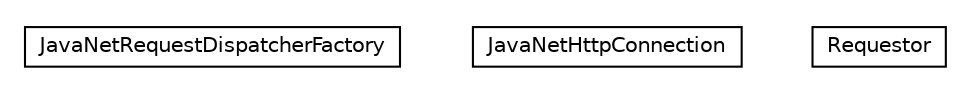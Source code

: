 #!/usr/local/bin/dot
#
# Class diagram 
# Generated by UMLGraph version R5_6-24-gf6e263 (http://www.umlgraph.org/)
#

digraph G {
	edge [fontname="Helvetica",fontsize=10,labelfontname="Helvetica",labelfontsize=10];
	node [fontname="Helvetica",fontsize=10,shape=plaintext];
	nodesep=0.25;
	ranksep=0.5;
	// io.reinert.requestor.java.net.JavaNetRequestDispatcherFactory
	c6319 [label=<<table title="io.reinert.requestor.java.net.JavaNetRequestDispatcherFactory" border="0" cellborder="1" cellspacing="0" cellpadding="2" port="p" href="./JavaNetRequestDispatcherFactory.html">
		<tr><td><table border="0" cellspacing="0" cellpadding="1">
<tr><td align="center" balign="center"> JavaNetRequestDispatcherFactory </td></tr>
		</table></td></tr>
		</table>>, URL="./JavaNetRequestDispatcherFactory.html", fontname="Helvetica", fontcolor="black", fontsize=10.0];
	// io.reinert.requestor.java.net.JavaNetHttpConnection
	c6320 [label=<<table title="io.reinert.requestor.java.net.JavaNetHttpConnection" border="0" cellborder="1" cellspacing="0" cellpadding="2" port="p" href="./JavaNetHttpConnection.html">
		<tr><td><table border="0" cellspacing="0" cellpadding="1">
<tr><td align="center" balign="center"> JavaNetHttpConnection </td></tr>
		</table></td></tr>
		</table>>, URL="./JavaNetHttpConnection.html", fontname="Helvetica", fontcolor="black", fontsize=10.0];
	// io.reinert.requestor.java.net.Requestor
	c6321 [label=<<table title="io.reinert.requestor.java.net.Requestor" border="0" cellborder="1" cellspacing="0" cellpadding="2" port="p" href="./Requestor.html">
		<tr><td><table border="0" cellspacing="0" cellpadding="1">
<tr><td align="center" balign="center"> Requestor </td></tr>
		</table></td></tr>
		</table>>, URL="./Requestor.html", fontname="Helvetica", fontcolor="black", fontsize=10.0];
}

